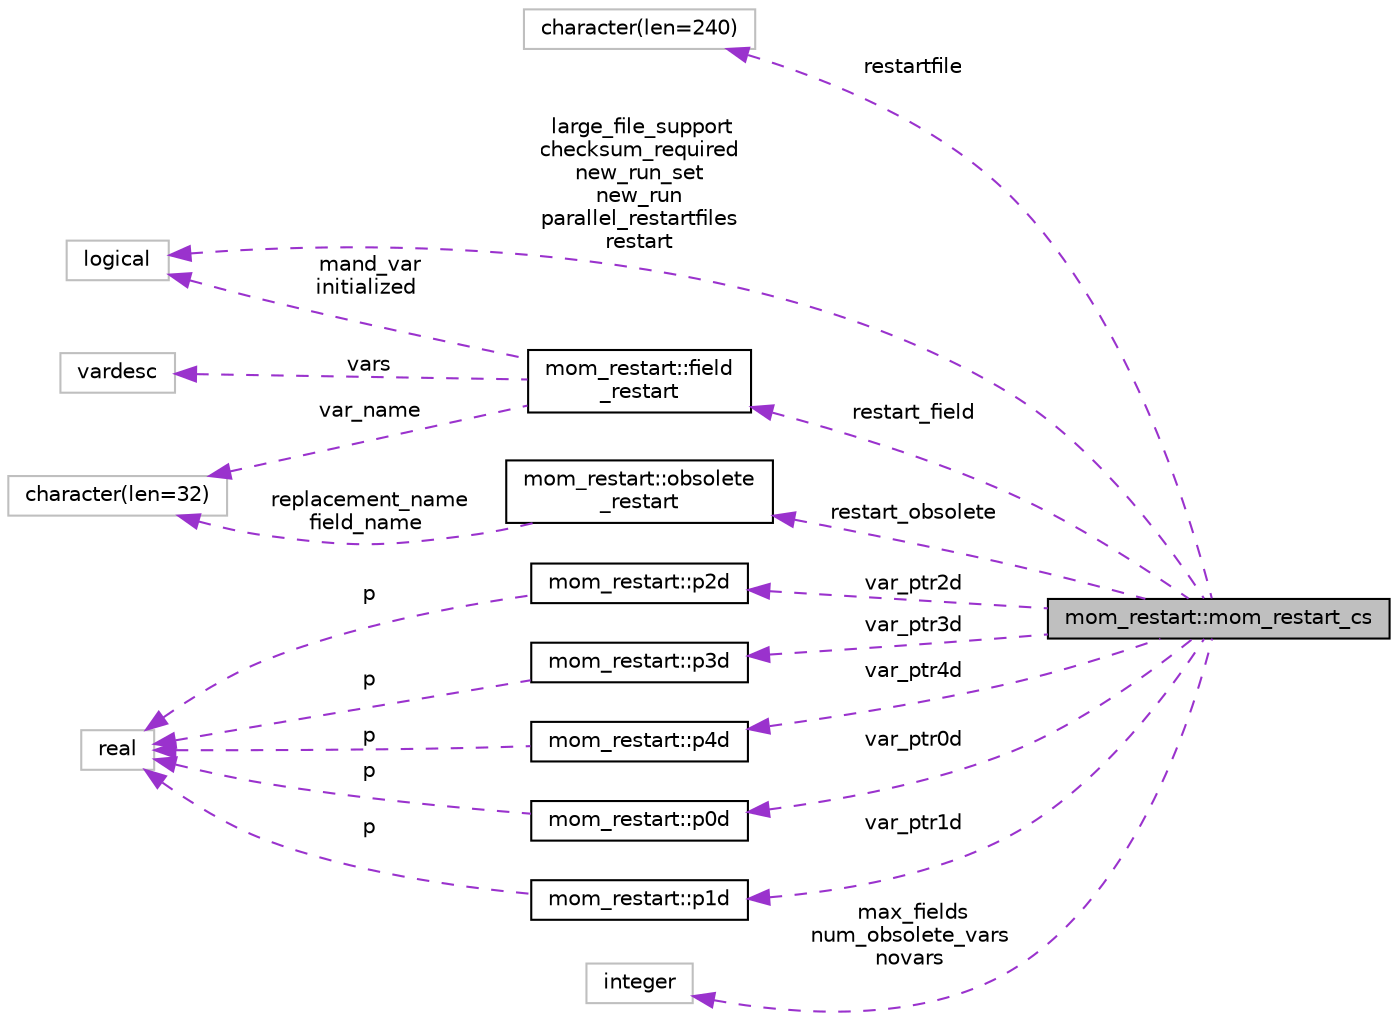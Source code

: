 digraph "mom_restart::mom_restart_cs"
{
 // INTERACTIVE_SVG=YES
 // LATEX_PDF_SIZE
  edge [fontname="Helvetica",fontsize="10",labelfontname="Helvetica",labelfontsize="10"];
  node [fontname="Helvetica",fontsize="10",shape=record];
  rankdir="LR";
  Node1 [label="mom_restart::mom_restart_cs",height=0.2,width=0.4,color="black", fillcolor="grey75", style="filled", fontcolor="black",tooltip="A restart registry and the control structure for restarts."];
  Node2 -> Node1 [dir="back",color="darkorchid3",fontsize="10",style="dashed",label=" restartfile" ,fontname="Helvetica"];
  Node2 [label="character(len=240)",height=0.2,width=0.4,color="grey75", fillcolor="white", style="filled",tooltip=" "];
  Node3 -> Node1 [dir="back",color="darkorchid3",fontsize="10",style="dashed",label=" large_file_support\nchecksum_required\nnew_run_set\nnew_run\nparallel_restartfiles\nrestart" ,fontname="Helvetica"];
  Node3 [label="logical",height=0.2,width=0.4,color="grey75", fillcolor="white", style="filled",tooltip=" "];
  Node4 -> Node1 [dir="back",color="darkorchid3",fontsize="10",style="dashed",label=" restart_field" ,fontname="Helvetica"];
  Node4 [label="mom_restart::field\l_restart",height=0.2,width=0.4,color="black", fillcolor="white", style="filled",URL="$structmom__restart_1_1field__restart.html",tooltip="A structure with information about a single restart field."];
  Node3 -> Node4 [dir="back",color="darkorchid3",fontsize="10",style="dashed",label=" mand_var\ninitialized" ,fontname="Helvetica"];
  Node5 -> Node4 [dir="back",color="darkorchid3",fontsize="10",style="dashed",label=" vars" ,fontname="Helvetica"];
  Node5 [label="vardesc",height=0.2,width=0.4,color="grey75", fillcolor="white", style="filled",tooltip=" "];
  Node6 -> Node4 [dir="back",color="darkorchid3",fontsize="10",style="dashed",label=" var_name" ,fontname="Helvetica"];
  Node6 [label="character(len=32)",height=0.2,width=0.4,color="grey75", fillcolor="white", style="filled",tooltip=" "];
  Node7 -> Node1 [dir="back",color="darkorchid3",fontsize="10",style="dashed",label=" var_ptr2d" ,fontname="Helvetica"];
  Node7 [label="mom_restart::p2d",height=0.2,width=0.4,color="black", fillcolor="white", style="filled",URL="$structmom__restart_1_1p2d.html",tooltip="A type for making arrays of pointers to 2-d arrays."];
  Node8 -> Node7 [dir="back",color="darkorchid3",fontsize="10",style="dashed",label=" p" ,fontname="Helvetica"];
  Node8 [label="real",height=0.2,width=0.4,color="grey75", fillcolor="white", style="filled",tooltip=" "];
  Node9 -> Node1 [dir="back",color="darkorchid3",fontsize="10",style="dashed",label=" restart_obsolete" ,fontname="Helvetica"];
  Node9 [label="mom_restart::obsolete\l_restart",height=0.2,width=0.4,color="black", fillcolor="white", style="filled",URL="$structmom__restart_1_1obsolete__restart.html",tooltip="A structure to store information about restart fields that are no longer used."];
  Node6 -> Node9 [dir="back",color="darkorchid3",fontsize="10",style="dashed",label=" replacement_name\nfield_name" ,fontname="Helvetica"];
  Node10 -> Node1 [dir="back",color="darkorchid3",fontsize="10",style="dashed",label=" var_ptr3d" ,fontname="Helvetica"];
  Node10 [label="mom_restart::p3d",height=0.2,width=0.4,color="black", fillcolor="white", style="filled",URL="$structmom__restart_1_1p3d.html",tooltip="A type for making arrays of pointers to 3-d arrays."];
  Node8 -> Node10 [dir="back",color="darkorchid3",fontsize="10",style="dashed",label=" p" ,fontname="Helvetica"];
  Node11 -> Node1 [dir="back",color="darkorchid3",fontsize="10",style="dashed",label=" var_ptr4d" ,fontname="Helvetica"];
  Node11 [label="mom_restart::p4d",height=0.2,width=0.4,color="black", fillcolor="white", style="filled",URL="$structmom__restart_1_1p4d.html",tooltip="A type for making arrays of pointers to 4-d arrays."];
  Node8 -> Node11 [dir="back",color="darkorchid3",fontsize="10",style="dashed",label=" p" ,fontname="Helvetica"];
  Node12 -> Node1 [dir="back",color="darkorchid3",fontsize="10",style="dashed",label=" var_ptr0d" ,fontname="Helvetica"];
  Node12 [label="mom_restart::p0d",height=0.2,width=0.4,color="black", fillcolor="white", style="filled",URL="$structmom__restart_1_1p0d.html",tooltip="A type for making arrays of pointers to scalars."];
  Node8 -> Node12 [dir="back",color="darkorchid3",fontsize="10",style="dashed",label=" p" ,fontname="Helvetica"];
  Node13 -> Node1 [dir="back",color="darkorchid3",fontsize="10",style="dashed",label=" max_fields\nnum_obsolete_vars\nnovars" ,fontname="Helvetica"];
  Node13 [label="integer",height=0.2,width=0.4,color="grey75", fillcolor="white", style="filled",tooltip=" "];
  Node14 -> Node1 [dir="back",color="darkorchid3",fontsize="10",style="dashed",label=" var_ptr1d" ,fontname="Helvetica"];
  Node14 [label="mom_restart::p1d",height=0.2,width=0.4,color="black", fillcolor="white", style="filled",URL="$structmom__restart_1_1p1d.html",tooltip="A type for making arrays of pointers to 1-d arrays."];
  Node8 -> Node14 [dir="back",color="darkorchid3",fontsize="10",style="dashed",label=" p" ,fontname="Helvetica"];
}
